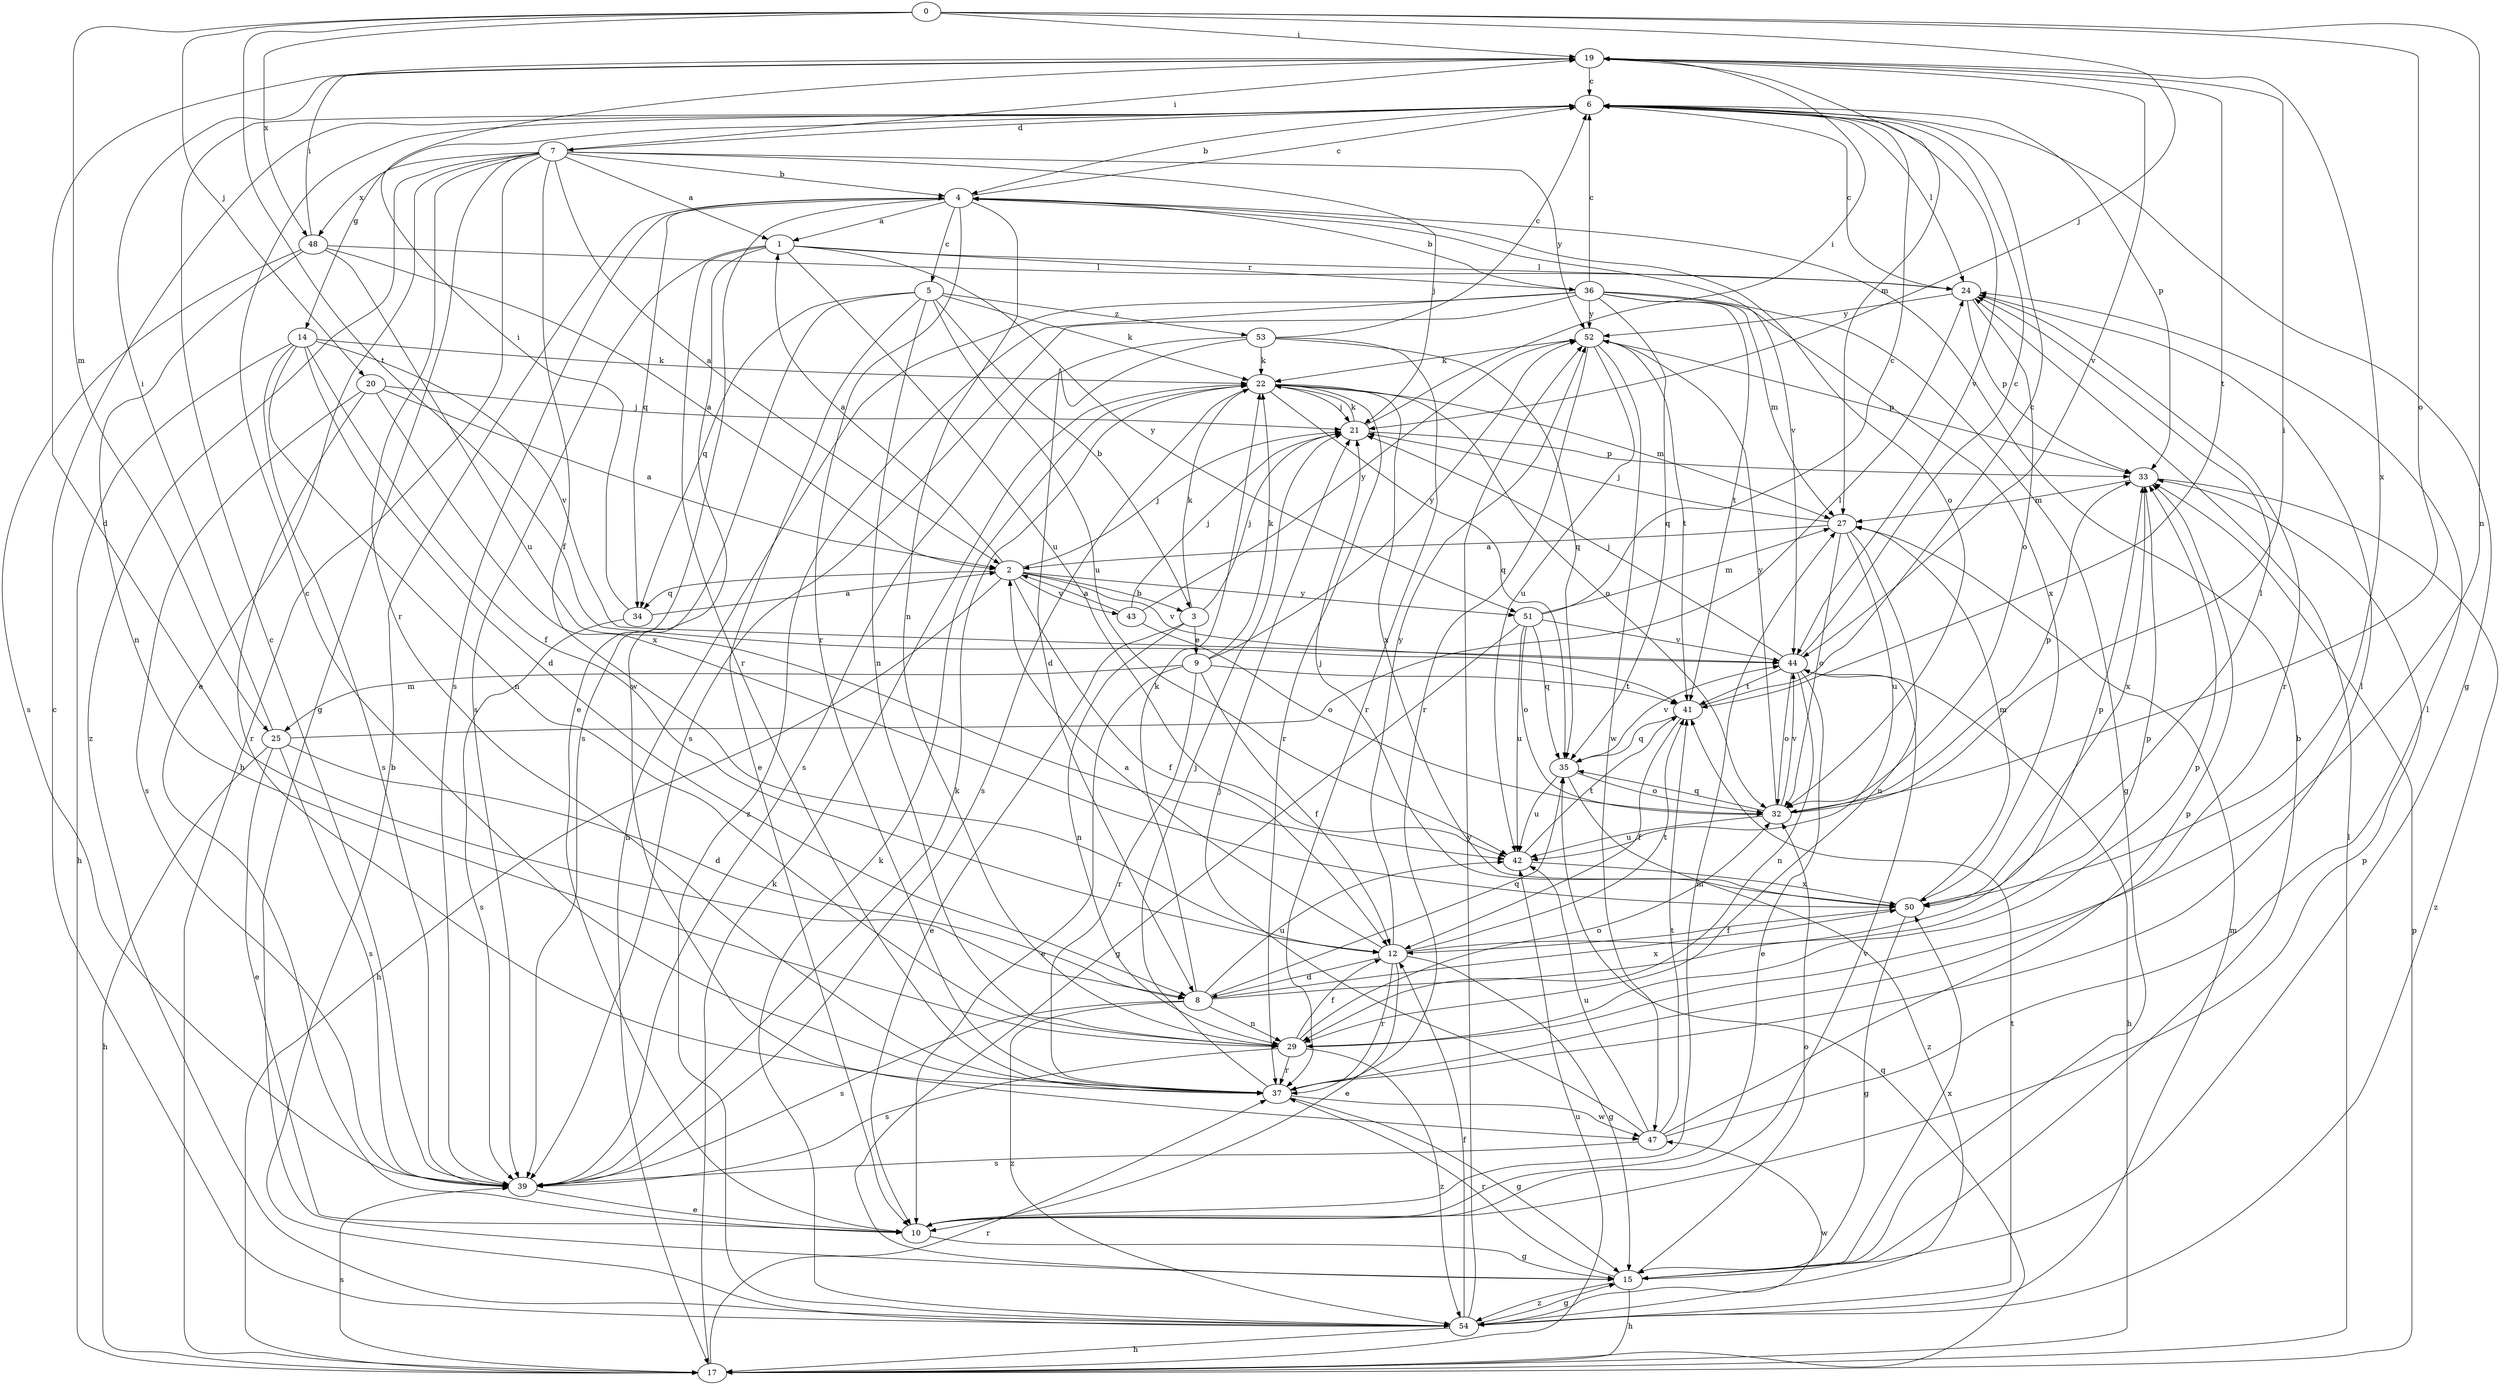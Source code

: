 strict digraph  {
0;
1;
2;
3;
4;
5;
6;
7;
8;
9;
10;
12;
14;
15;
17;
19;
20;
21;
22;
24;
25;
27;
29;
32;
33;
34;
35;
36;
37;
39;
41;
42;
43;
44;
47;
48;
50;
51;
52;
53;
54;
0 -> 19  [label=i];
0 -> 20  [label=j];
0 -> 21  [label=j];
0 -> 25  [label=m];
0 -> 29  [label=n];
0 -> 32  [label=o];
0 -> 41  [label=t];
0 -> 48  [label=x];
1 -> 24  [label=l];
1 -> 36  [label=r];
1 -> 37  [label=r];
1 -> 39  [label=s];
1 -> 42  [label=u];
1 -> 47  [label=w];
1 -> 51  [label=y];
2 -> 1  [label=a];
2 -> 3  [label=b];
2 -> 12  [label=f];
2 -> 17  [label=h];
2 -> 21  [label=j];
2 -> 34  [label=q];
2 -> 43  [label=v];
2 -> 44  [label=v];
2 -> 51  [label=y];
3 -> 9  [label=e];
3 -> 10  [label=e];
3 -> 21  [label=j];
3 -> 22  [label=k];
3 -> 29  [label=n];
4 -> 1  [label=a];
4 -> 5  [label=c];
4 -> 6  [label=c];
4 -> 10  [label=e];
4 -> 29  [label=n];
4 -> 32  [label=o];
4 -> 34  [label=q];
4 -> 37  [label=r];
4 -> 39  [label=s];
4 -> 44  [label=v];
5 -> 3  [label=b];
5 -> 10  [label=e];
5 -> 22  [label=k];
5 -> 29  [label=n];
5 -> 34  [label=q];
5 -> 39  [label=s];
5 -> 42  [label=u];
5 -> 53  [label=z];
6 -> 4  [label=b];
6 -> 7  [label=d];
6 -> 14  [label=g];
6 -> 15  [label=g];
6 -> 24  [label=l];
6 -> 33  [label=p];
6 -> 44  [label=v];
7 -> 1  [label=a];
7 -> 2  [label=a];
7 -> 4  [label=b];
7 -> 10  [label=e];
7 -> 12  [label=f];
7 -> 15  [label=g];
7 -> 17  [label=h];
7 -> 19  [label=i];
7 -> 21  [label=j];
7 -> 37  [label=r];
7 -> 48  [label=x];
7 -> 52  [label=y];
7 -> 54  [label=z];
8 -> 22  [label=k];
8 -> 29  [label=n];
8 -> 33  [label=p];
8 -> 35  [label=q];
8 -> 39  [label=s];
8 -> 42  [label=u];
8 -> 50  [label=x];
8 -> 54  [label=z];
9 -> 10  [label=e];
9 -> 12  [label=f];
9 -> 22  [label=k];
9 -> 25  [label=m];
9 -> 37  [label=r];
9 -> 41  [label=t];
9 -> 52  [label=y];
10 -> 15  [label=g];
10 -> 27  [label=m];
10 -> 33  [label=p];
10 -> 44  [label=v];
12 -> 2  [label=a];
12 -> 8  [label=d];
12 -> 10  [label=e];
12 -> 15  [label=g];
12 -> 33  [label=p];
12 -> 37  [label=r];
12 -> 41  [label=t];
12 -> 52  [label=y];
14 -> 8  [label=d];
14 -> 12  [label=f];
14 -> 17  [label=h];
14 -> 22  [label=k];
14 -> 29  [label=n];
14 -> 39  [label=s];
14 -> 44  [label=v];
15 -> 4  [label=b];
15 -> 17  [label=h];
15 -> 32  [label=o];
15 -> 37  [label=r];
15 -> 50  [label=x];
15 -> 54  [label=z];
17 -> 22  [label=k];
17 -> 24  [label=l];
17 -> 33  [label=p];
17 -> 35  [label=q];
17 -> 37  [label=r];
17 -> 39  [label=s];
17 -> 42  [label=u];
19 -> 6  [label=c];
19 -> 8  [label=d];
19 -> 27  [label=m];
19 -> 41  [label=t];
19 -> 44  [label=v];
19 -> 50  [label=x];
20 -> 2  [label=a];
20 -> 21  [label=j];
20 -> 37  [label=r];
20 -> 39  [label=s];
20 -> 50  [label=x];
21 -> 19  [label=i];
21 -> 22  [label=k];
21 -> 33  [label=p];
22 -> 21  [label=j];
22 -> 27  [label=m];
22 -> 32  [label=o];
22 -> 35  [label=q];
22 -> 37  [label=r];
22 -> 39  [label=s];
22 -> 50  [label=x];
24 -> 6  [label=c];
24 -> 32  [label=o];
24 -> 33  [label=p];
24 -> 37  [label=r];
24 -> 52  [label=y];
25 -> 8  [label=d];
25 -> 10  [label=e];
25 -> 17  [label=h];
25 -> 19  [label=i];
25 -> 24  [label=l];
25 -> 39  [label=s];
27 -> 2  [label=a];
27 -> 21  [label=j];
27 -> 29  [label=n];
27 -> 32  [label=o];
27 -> 42  [label=u];
29 -> 12  [label=f];
29 -> 32  [label=o];
29 -> 33  [label=p];
29 -> 37  [label=r];
29 -> 39  [label=s];
29 -> 54  [label=z];
32 -> 19  [label=i];
32 -> 33  [label=p];
32 -> 35  [label=q];
32 -> 42  [label=u];
32 -> 44  [label=v];
32 -> 52  [label=y];
33 -> 27  [label=m];
33 -> 50  [label=x];
33 -> 54  [label=z];
34 -> 2  [label=a];
34 -> 19  [label=i];
34 -> 39  [label=s];
35 -> 32  [label=o];
35 -> 42  [label=u];
35 -> 44  [label=v];
35 -> 54  [label=z];
36 -> 4  [label=b];
36 -> 6  [label=c];
36 -> 15  [label=g];
36 -> 17  [label=h];
36 -> 27  [label=m];
36 -> 35  [label=q];
36 -> 39  [label=s];
36 -> 41  [label=t];
36 -> 50  [label=x];
36 -> 52  [label=y];
36 -> 54  [label=z];
37 -> 6  [label=c];
37 -> 15  [label=g];
37 -> 21  [label=j];
37 -> 24  [label=l];
37 -> 47  [label=w];
39 -> 6  [label=c];
39 -> 10  [label=e];
39 -> 22  [label=k];
41 -> 6  [label=c];
41 -> 12  [label=f];
41 -> 35  [label=q];
42 -> 41  [label=t];
42 -> 50  [label=x];
43 -> 2  [label=a];
43 -> 21  [label=j];
43 -> 32  [label=o];
43 -> 52  [label=y];
44 -> 6  [label=c];
44 -> 10  [label=e];
44 -> 17  [label=h];
44 -> 21  [label=j];
44 -> 29  [label=n];
44 -> 32  [label=o];
44 -> 41  [label=t];
47 -> 21  [label=j];
47 -> 24  [label=l];
47 -> 33  [label=p];
47 -> 39  [label=s];
47 -> 41  [label=t];
47 -> 42  [label=u];
48 -> 2  [label=a];
48 -> 19  [label=i];
48 -> 24  [label=l];
48 -> 29  [label=n];
48 -> 39  [label=s];
48 -> 42  [label=u];
50 -> 12  [label=f];
50 -> 15  [label=g];
50 -> 21  [label=j];
50 -> 24  [label=l];
50 -> 27  [label=m];
51 -> 6  [label=c];
51 -> 15  [label=g];
51 -> 27  [label=m];
51 -> 32  [label=o];
51 -> 35  [label=q];
51 -> 42  [label=u];
51 -> 44  [label=v];
52 -> 22  [label=k];
52 -> 33  [label=p];
52 -> 37  [label=r];
52 -> 41  [label=t];
52 -> 42  [label=u];
52 -> 47  [label=w];
53 -> 6  [label=c];
53 -> 8  [label=d];
53 -> 22  [label=k];
53 -> 35  [label=q];
53 -> 37  [label=r];
53 -> 39  [label=s];
54 -> 4  [label=b];
54 -> 6  [label=c];
54 -> 12  [label=f];
54 -> 15  [label=g];
54 -> 17  [label=h];
54 -> 22  [label=k];
54 -> 27  [label=m];
54 -> 41  [label=t];
54 -> 47  [label=w];
54 -> 52  [label=y];
}
